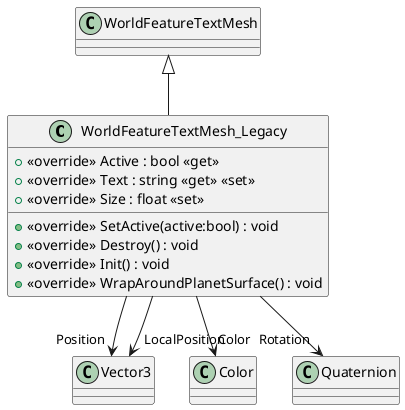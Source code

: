 @startuml
class WorldFeatureTextMesh_Legacy {
    + <<override>> Active : bool <<get>>
    + <<override>> Text : string <<get>> <<set>>
    + <<override>> Size : float <<set>>
    + <<override>> SetActive(active:bool) : void
    + <<override>> Destroy() : void
    + <<override>> Init() : void
    + <<override>> WrapAroundPlanetSurface() : void
}
WorldFeatureTextMesh <|-- WorldFeatureTextMesh_Legacy
WorldFeatureTextMesh_Legacy --> "Position" Vector3
WorldFeatureTextMesh_Legacy --> "Color" Color
WorldFeatureTextMesh_Legacy --> "Rotation" Quaternion
WorldFeatureTextMesh_Legacy --> "LocalPosition" Vector3
@enduml
